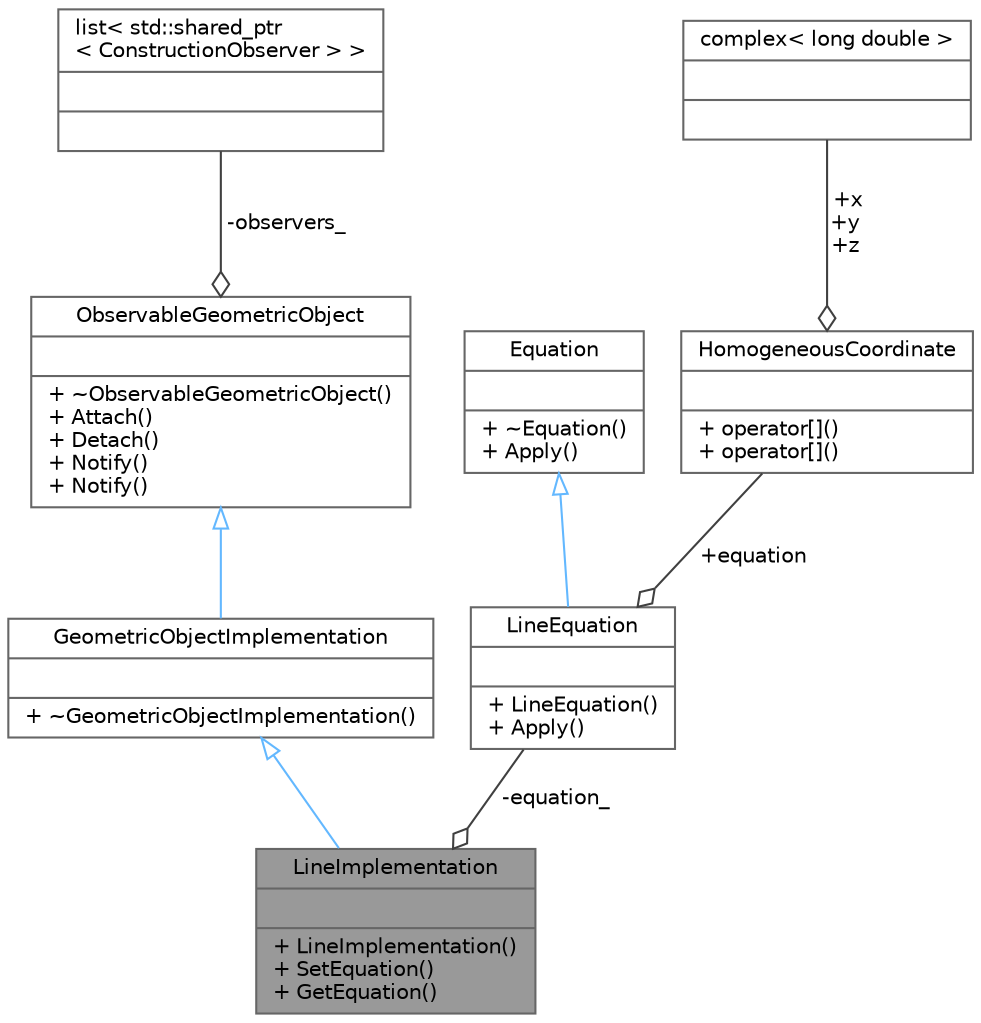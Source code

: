 digraph "LineImplementation"
{
 // LATEX_PDF_SIZE
  bgcolor="transparent";
  edge [fontname=Helvetica,fontsize=10,labelfontname=Helvetica,labelfontsize=10];
  node [fontname=Helvetica,fontsize=10,shape=box,height=0.2,width=0.9];
  Node1 [shape=record,label="{LineImplementation\n||+ LineImplementation()\l+ SetEquation()\l+ GetEquation()\l}",height=0.2,width=0.4,color="gray40", fillcolor="grey60", style="filled", fontcolor="black",tooltip=" "];
  Node2 -> Node1 [dir="back",color="steelblue1",style="solid",arrowtail="onormal"];
  Node2 [shape=record,label="{GeometricObjectImplementation\n||+ ~GeometricObjectImplementation()\l}",height=0.2,width=0.4,color="gray40", fillcolor="white", style="filled",URL="$class_geometric_object_implementation.html",tooltip="Base class for implementations of geometric objects."];
  Node3 -> Node2 [dir="back",color="steelblue1",style="solid",arrowtail="onormal"];
  Node3 [shape=record,label="{ObservableGeometricObject\n||+ ~ObservableGeometricObject()\l+ Attach()\l+ Detach()\l+ Notify()\l+ Notify()\l}",height=0.2,width=0.4,color="gray40", fillcolor="white", style="filled",URL="$class_observable_geometric_object.html",tooltip="Makes GeometricObjectImplementation observable."];
  Node4 -> Node3 [color="grey25",style="solid",label=" -observers_" ,arrowhead="odiamond"];
  Node4 [shape=record,label="{list\< std::shared_ptr\l\< ConstructionObserver \> \>\n||}",height=0.2,width=0.4,color="gray40", fillcolor="white", style="filled",tooltip=" "];
  Node5 -> Node1 [color="grey25",style="solid",label=" -equation_" ,arrowhead="odiamond"];
  Node5 [shape=record,label="{LineEquation\n||+ LineEquation()\l+ Apply()\l}",height=0.2,width=0.4,color="gray40", fillcolor="white", style="filled",URL="$struct_line_equation.html",tooltip="Struct that defines position of the line."];
  Node6 -> Node5 [dir="back",color="steelblue1",style="solid",arrowtail="onormal"];
  Node6 [shape=record,label="{Equation\n||+ ~Equation()\l+ Apply()\l}",height=0.2,width=0.4,color="gray40", fillcolor="white", style="filled",URL="$struct_equation.html",tooltip="Struct that defines position of the objects."];
  Node7 -> Node5 [color="grey25",style="solid",label=" +equation" ,arrowhead="odiamond"];
  Node7 [shape=record,label="{HomogeneousCoordinate\n||+ operator[]()\l+ operator[]()\l}",height=0.2,width=0.4,color="gray40", fillcolor="white", style="filled",URL="$struct_homogeneous_coordinate.html",tooltip="Coordinates in."];
  Node8 -> Node7 [color="grey25",style="solid",label=" +x\n+y\n+z" ,arrowhead="odiamond"];
  Node8 [shape=record,label="{complex\< long double \>\n||}",height=0.2,width=0.4,color="gray40", fillcolor="white", style="filled",tooltip=" "];
}
